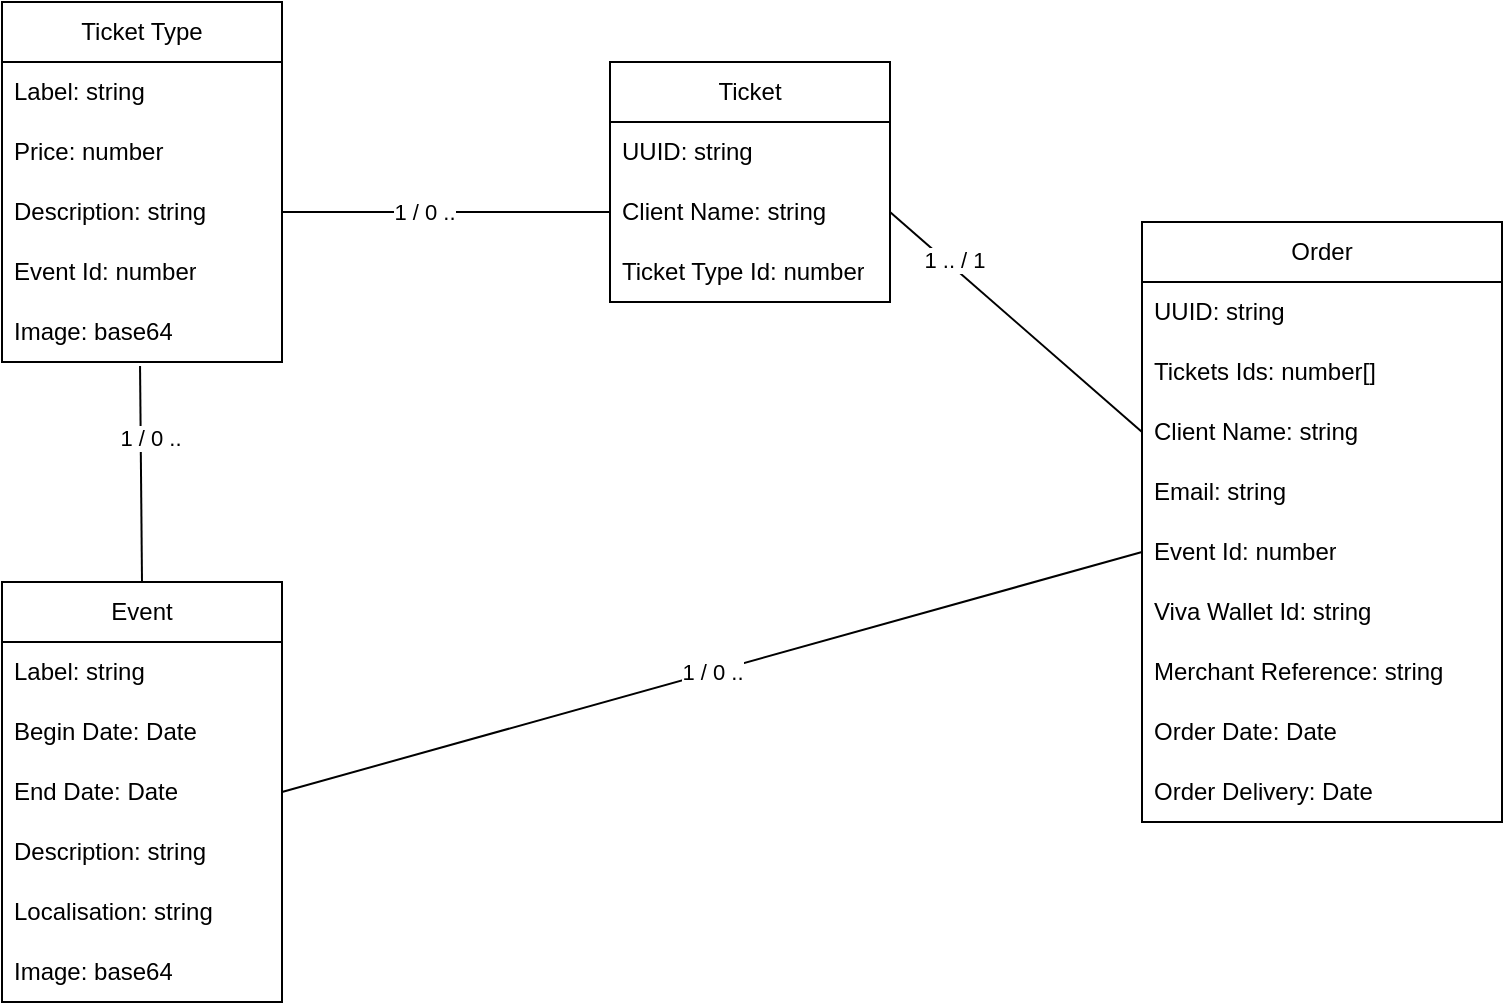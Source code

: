 <mxfile version="24.7.10">
  <diagram name="Page-1" id="ka3yXch_bAeg7ZDoTmhf">
    <mxGraphModel dx="1050" dy="538" grid="1" gridSize="10" guides="1" tooltips="1" connect="1" arrows="1" fold="1" page="1" pageScale="1" pageWidth="827" pageHeight="583" math="0" shadow="0">
      <root>
        <mxCell id="0" />
        <mxCell id="1" parent="0" />
        <mxCell id="qRublhJDjBj5OHdG_nAH-4" value="Ticket" style="swimlane;fontStyle=0;childLayout=stackLayout;horizontal=1;startSize=30;horizontalStack=0;resizeParent=1;resizeParentMax=0;resizeLast=0;collapsible=1;marginBottom=0;whiteSpace=wrap;html=1;" vertex="1" parent="1">
          <mxGeometry x="344" y="70" width="140" height="120" as="geometry" />
        </mxCell>
        <mxCell id="qRublhJDjBj5OHdG_nAH-5" value="UUID: string" style="text;strokeColor=none;fillColor=none;align=left;verticalAlign=middle;spacingLeft=4;spacingRight=4;overflow=hidden;points=[[0,0.5],[1,0.5]];portConstraint=eastwest;rotatable=0;whiteSpace=wrap;html=1;" vertex="1" parent="qRublhJDjBj5OHdG_nAH-4">
          <mxGeometry y="30" width="140" height="30" as="geometry" />
        </mxCell>
        <mxCell id="qRublhJDjBj5OHdG_nAH-6" value="Client Name: string" style="text;strokeColor=none;fillColor=none;align=left;verticalAlign=middle;spacingLeft=4;spacingRight=4;overflow=hidden;points=[[0,0.5],[1,0.5]];portConstraint=eastwest;rotatable=0;whiteSpace=wrap;html=1;" vertex="1" parent="qRublhJDjBj5OHdG_nAH-4">
          <mxGeometry y="60" width="140" height="30" as="geometry" />
        </mxCell>
        <mxCell id="qRublhJDjBj5OHdG_nAH-7" value="Ticket Type Id: number" style="text;strokeColor=none;fillColor=none;align=left;verticalAlign=middle;spacingLeft=4;spacingRight=4;overflow=hidden;points=[[0,0.5],[1,0.5]];portConstraint=eastwest;rotatable=0;whiteSpace=wrap;html=1;" vertex="1" parent="qRublhJDjBj5OHdG_nAH-4">
          <mxGeometry y="90" width="140" height="30" as="geometry" />
        </mxCell>
        <mxCell id="qRublhJDjBj5OHdG_nAH-9" value="Ticket Type" style="swimlane;fontStyle=0;childLayout=stackLayout;horizontal=1;startSize=30;horizontalStack=0;resizeParent=1;resizeParentMax=0;resizeLast=0;collapsible=1;marginBottom=0;whiteSpace=wrap;html=1;" vertex="1" parent="1">
          <mxGeometry x="40" y="40" width="140" height="180" as="geometry" />
        </mxCell>
        <mxCell id="qRublhJDjBj5OHdG_nAH-10" value="Label: string" style="text;strokeColor=none;fillColor=none;align=left;verticalAlign=middle;spacingLeft=4;spacingRight=4;overflow=hidden;points=[[0,0.5],[1,0.5]];portConstraint=eastwest;rotatable=0;whiteSpace=wrap;html=1;" vertex="1" parent="qRublhJDjBj5OHdG_nAH-9">
          <mxGeometry y="30" width="140" height="30" as="geometry" />
        </mxCell>
        <mxCell id="qRublhJDjBj5OHdG_nAH-11" value="Price: number" style="text;strokeColor=none;fillColor=none;align=left;verticalAlign=middle;spacingLeft=4;spacingRight=4;overflow=hidden;points=[[0,0.5],[1,0.5]];portConstraint=eastwest;rotatable=0;whiteSpace=wrap;html=1;" vertex="1" parent="qRublhJDjBj5OHdG_nAH-9">
          <mxGeometry y="60" width="140" height="30" as="geometry" />
        </mxCell>
        <mxCell id="qRublhJDjBj5OHdG_nAH-12" value="Description: string" style="text;strokeColor=none;fillColor=none;align=left;verticalAlign=middle;spacingLeft=4;spacingRight=4;overflow=hidden;points=[[0,0.5],[1,0.5]];portConstraint=eastwest;rotatable=0;whiteSpace=wrap;html=1;" vertex="1" parent="qRublhJDjBj5OHdG_nAH-9">
          <mxGeometry y="90" width="140" height="30" as="geometry" />
        </mxCell>
        <mxCell id="qRublhJDjBj5OHdG_nAH-13" value="&lt;div&gt;Event Id: number&lt;/div&gt;" style="text;strokeColor=none;fillColor=none;align=left;verticalAlign=middle;spacingLeft=4;spacingRight=4;overflow=hidden;points=[[0,0.5],[1,0.5]];portConstraint=eastwest;rotatable=0;whiteSpace=wrap;html=1;" vertex="1" parent="qRublhJDjBj5OHdG_nAH-9">
          <mxGeometry y="120" width="140" height="30" as="geometry" />
        </mxCell>
        <mxCell id="qRublhJDjBj5OHdG_nAH-20" value="Image: base64" style="text;strokeColor=none;fillColor=none;align=left;verticalAlign=middle;spacingLeft=4;spacingRight=4;overflow=hidden;points=[[0,0.5],[1,0.5]];portConstraint=eastwest;rotatable=0;whiteSpace=wrap;html=1;" vertex="1" parent="qRublhJDjBj5OHdG_nAH-9">
          <mxGeometry y="150" width="140" height="30" as="geometry" />
        </mxCell>
        <mxCell id="qRublhJDjBj5OHdG_nAH-14" value="Event" style="swimlane;fontStyle=0;childLayout=stackLayout;horizontal=1;startSize=30;horizontalStack=0;resizeParent=1;resizeParentMax=0;resizeLast=0;collapsible=1;marginBottom=0;whiteSpace=wrap;html=1;" vertex="1" parent="1">
          <mxGeometry x="40" y="330" width="140" height="210" as="geometry" />
        </mxCell>
        <mxCell id="qRublhJDjBj5OHdG_nAH-15" value="Label: string" style="text;strokeColor=none;fillColor=none;align=left;verticalAlign=middle;spacingLeft=4;spacingRight=4;overflow=hidden;points=[[0,0.5],[1,0.5]];portConstraint=eastwest;rotatable=0;whiteSpace=wrap;html=1;" vertex="1" parent="qRublhJDjBj5OHdG_nAH-14">
          <mxGeometry y="30" width="140" height="30" as="geometry" />
        </mxCell>
        <mxCell id="qRublhJDjBj5OHdG_nAH-16" value="Begin Date: Date" style="text;strokeColor=none;fillColor=none;align=left;verticalAlign=middle;spacingLeft=4;spacingRight=4;overflow=hidden;points=[[0,0.5],[1,0.5]];portConstraint=eastwest;rotatable=0;whiteSpace=wrap;html=1;" vertex="1" parent="qRublhJDjBj5OHdG_nAH-14">
          <mxGeometry y="60" width="140" height="30" as="geometry" />
        </mxCell>
        <mxCell id="qRublhJDjBj5OHdG_nAH-17" value="End Date: Date" style="text;strokeColor=none;fillColor=none;align=left;verticalAlign=middle;spacingLeft=4;spacingRight=4;overflow=hidden;points=[[0,0.5],[1,0.5]];portConstraint=eastwest;rotatable=0;whiteSpace=wrap;html=1;" vertex="1" parent="qRublhJDjBj5OHdG_nAH-14">
          <mxGeometry y="90" width="140" height="30" as="geometry" />
        </mxCell>
        <mxCell id="qRublhJDjBj5OHdG_nAH-18" value="Description: string" style="text;strokeColor=none;fillColor=none;align=left;verticalAlign=middle;spacingLeft=4;spacingRight=4;overflow=hidden;points=[[0,0.5],[1,0.5]];portConstraint=eastwest;rotatable=0;whiteSpace=wrap;html=1;" vertex="1" parent="qRublhJDjBj5OHdG_nAH-14">
          <mxGeometry y="120" width="140" height="30" as="geometry" />
        </mxCell>
        <mxCell id="qRublhJDjBj5OHdG_nAH-19" value="Localisation: string" style="text;strokeColor=none;fillColor=none;align=left;verticalAlign=middle;spacingLeft=4;spacingRight=4;overflow=hidden;points=[[0,0.5],[1,0.5]];portConstraint=eastwest;rotatable=0;whiteSpace=wrap;html=1;" vertex="1" parent="qRublhJDjBj5OHdG_nAH-14">
          <mxGeometry y="150" width="140" height="30" as="geometry" />
        </mxCell>
        <mxCell id="qRublhJDjBj5OHdG_nAH-31" value="Image: base64" style="text;strokeColor=none;fillColor=none;align=left;verticalAlign=middle;spacingLeft=4;spacingRight=4;overflow=hidden;points=[[0,0.5],[1,0.5]];portConstraint=eastwest;rotatable=0;whiteSpace=wrap;html=1;" vertex="1" parent="qRublhJDjBj5OHdG_nAH-14">
          <mxGeometry y="180" width="140" height="30" as="geometry" />
        </mxCell>
        <mxCell id="qRublhJDjBj5OHdG_nAH-21" value="Order" style="swimlane;fontStyle=0;childLayout=stackLayout;horizontal=1;startSize=30;horizontalStack=0;resizeParent=1;resizeParentMax=0;resizeLast=0;collapsible=1;marginBottom=0;whiteSpace=wrap;html=1;" vertex="1" parent="1">
          <mxGeometry x="610" y="150" width="180" height="300" as="geometry" />
        </mxCell>
        <mxCell id="qRublhJDjBj5OHdG_nAH-22" value="UUID: string" style="text;strokeColor=none;fillColor=none;align=left;verticalAlign=middle;spacingLeft=4;spacingRight=4;overflow=hidden;points=[[0,0.5],[1,0.5]];portConstraint=eastwest;rotatable=0;whiteSpace=wrap;html=1;" vertex="1" parent="qRublhJDjBj5OHdG_nAH-21">
          <mxGeometry y="30" width="180" height="30" as="geometry" />
        </mxCell>
        <mxCell id="qRublhJDjBj5OHdG_nAH-23" value="Tickets Ids: number[]" style="text;strokeColor=none;fillColor=none;align=left;verticalAlign=middle;spacingLeft=4;spacingRight=4;overflow=hidden;points=[[0,0.5],[1,0.5]];portConstraint=eastwest;rotatable=0;whiteSpace=wrap;html=1;" vertex="1" parent="qRublhJDjBj5OHdG_nAH-21">
          <mxGeometry y="60" width="180" height="30" as="geometry" />
        </mxCell>
        <mxCell id="qRublhJDjBj5OHdG_nAH-24" value="Client Name: string" style="text;strokeColor=none;fillColor=none;align=left;verticalAlign=middle;spacingLeft=4;spacingRight=4;overflow=hidden;points=[[0,0.5],[1,0.5]];portConstraint=eastwest;rotatable=0;whiteSpace=wrap;html=1;" vertex="1" parent="qRublhJDjBj5OHdG_nAH-21">
          <mxGeometry y="90" width="180" height="30" as="geometry" />
        </mxCell>
        <mxCell id="qRublhJDjBj5OHdG_nAH-25" value="Email: string" style="text;strokeColor=none;fillColor=none;align=left;verticalAlign=middle;spacingLeft=4;spacingRight=4;overflow=hidden;points=[[0,0.5],[1,0.5]];portConstraint=eastwest;rotatable=0;whiteSpace=wrap;html=1;" vertex="1" parent="qRublhJDjBj5OHdG_nAH-21">
          <mxGeometry y="120" width="180" height="30" as="geometry" />
        </mxCell>
        <mxCell id="qRublhJDjBj5OHdG_nAH-26" value="Event Id: number" style="text;strokeColor=none;fillColor=none;align=left;verticalAlign=middle;spacingLeft=4;spacingRight=4;overflow=hidden;points=[[0,0.5],[1,0.5]];portConstraint=eastwest;rotatable=0;whiteSpace=wrap;html=1;" vertex="1" parent="qRublhJDjBj5OHdG_nAH-21">
          <mxGeometry y="150" width="180" height="30" as="geometry" />
        </mxCell>
        <mxCell id="qRublhJDjBj5OHdG_nAH-27" value="Viva Wallet Id: string" style="text;strokeColor=none;fillColor=none;align=left;verticalAlign=middle;spacingLeft=4;spacingRight=4;overflow=hidden;points=[[0,0.5],[1,0.5]];portConstraint=eastwest;rotatable=0;whiteSpace=wrap;html=1;" vertex="1" parent="qRublhJDjBj5OHdG_nAH-21">
          <mxGeometry y="180" width="180" height="30" as="geometry" />
        </mxCell>
        <mxCell id="qRublhJDjBj5OHdG_nAH-28" value="&lt;div&gt;Merchant Reference: string&lt;/div&gt;" style="text;strokeColor=none;fillColor=none;align=left;verticalAlign=middle;spacingLeft=4;spacingRight=4;overflow=hidden;points=[[0,0.5],[1,0.5]];portConstraint=eastwest;rotatable=0;whiteSpace=wrap;html=1;" vertex="1" parent="qRublhJDjBj5OHdG_nAH-21">
          <mxGeometry y="210" width="180" height="30" as="geometry" />
        </mxCell>
        <mxCell id="qRublhJDjBj5OHdG_nAH-29" value="&lt;div&gt;Order Date: Date&lt;/div&gt;" style="text;strokeColor=none;fillColor=none;align=left;verticalAlign=middle;spacingLeft=4;spacingRight=4;overflow=hidden;points=[[0,0.5],[1,0.5]];portConstraint=eastwest;rotatable=0;whiteSpace=wrap;html=1;" vertex="1" parent="qRublhJDjBj5OHdG_nAH-21">
          <mxGeometry y="240" width="180" height="30" as="geometry" />
        </mxCell>
        <mxCell id="qRublhJDjBj5OHdG_nAH-30" value="Order Delivery: Date" style="text;strokeColor=none;fillColor=none;align=left;verticalAlign=middle;spacingLeft=4;spacingRight=4;overflow=hidden;points=[[0,0.5],[1,0.5]];portConstraint=eastwest;rotatable=0;whiteSpace=wrap;html=1;" vertex="1" parent="qRublhJDjBj5OHdG_nAH-21">
          <mxGeometry y="270" width="180" height="30" as="geometry" />
        </mxCell>
        <mxCell id="qRublhJDjBj5OHdG_nAH-32" value="" style="endArrow=none;html=1;rounded=0;exitX=0.5;exitY=0;exitDx=0;exitDy=0;entryX=0.493;entryY=1.067;entryDx=0;entryDy=0;entryPerimeter=0;" edge="1" parent="1" source="qRublhJDjBj5OHdG_nAH-14" target="qRublhJDjBj5OHdG_nAH-20">
          <mxGeometry width="50" height="50" relative="1" as="geometry">
            <mxPoint x="390" y="300" as="sourcePoint" />
            <mxPoint x="440" y="250" as="targetPoint" />
          </mxGeometry>
        </mxCell>
        <mxCell id="qRublhJDjBj5OHdG_nAH-36" value="1 / 0 .." style="edgeLabel;html=1;align=center;verticalAlign=middle;resizable=0;points=[];" vertex="1" connectable="0" parent="qRublhJDjBj5OHdG_nAH-32">
          <mxGeometry x="0.333" y="-4" relative="1" as="geometry">
            <mxPoint as="offset" />
          </mxGeometry>
        </mxCell>
        <mxCell id="qRublhJDjBj5OHdG_nAH-33" value="" style="endArrow=none;html=1;rounded=0;exitX=1;exitY=0.5;exitDx=0;exitDy=0;entryX=0;entryY=0.5;entryDx=0;entryDy=0;" edge="1" parent="1" source="qRublhJDjBj5OHdG_nAH-12" target="qRublhJDjBj5OHdG_nAH-6">
          <mxGeometry width="50" height="50" relative="1" as="geometry">
            <mxPoint x="390" y="300" as="sourcePoint" />
            <mxPoint x="440" y="250" as="targetPoint" />
          </mxGeometry>
        </mxCell>
        <mxCell id="qRublhJDjBj5OHdG_nAH-43" value="1 / 0 .." style="edgeLabel;html=1;align=center;verticalAlign=middle;resizable=0;points=[];" vertex="1" connectable="0" parent="qRublhJDjBj5OHdG_nAH-33">
          <mxGeometry x="-0.135" relative="1" as="geometry">
            <mxPoint as="offset" />
          </mxGeometry>
        </mxCell>
        <mxCell id="qRublhJDjBj5OHdG_nAH-34" value="" style="endArrow=none;html=1;rounded=0;exitX=0;exitY=0.5;exitDx=0;exitDy=0;entryX=1;entryY=0.5;entryDx=0;entryDy=0;" edge="1" parent="1" source="qRublhJDjBj5OHdG_nAH-24" target="qRublhJDjBj5OHdG_nAH-6">
          <mxGeometry width="50" height="50" relative="1" as="geometry">
            <mxPoint x="390" y="300" as="sourcePoint" />
            <mxPoint x="490" y="180" as="targetPoint" />
          </mxGeometry>
        </mxCell>
        <mxCell id="qRublhJDjBj5OHdG_nAH-44" value="1 .. / 1" style="edgeLabel;html=1;align=center;verticalAlign=middle;resizable=0;points=[];" vertex="1" connectable="0" parent="qRublhJDjBj5OHdG_nAH-34">
          <mxGeometry x="0.531" y="-3" relative="1" as="geometry">
            <mxPoint as="offset" />
          </mxGeometry>
        </mxCell>
        <mxCell id="qRublhJDjBj5OHdG_nAH-35" value="1 / 0 .." style="endArrow=none;html=1;rounded=0;exitX=1;exitY=0.5;exitDx=0;exitDy=0;entryX=0;entryY=0.5;entryDx=0;entryDy=0;" edge="1" parent="1" source="qRublhJDjBj5OHdG_nAH-17" target="qRublhJDjBj5OHdG_nAH-26">
          <mxGeometry width="50" height="50" relative="1" as="geometry">
            <mxPoint x="390" y="330" as="sourcePoint" />
            <mxPoint x="440" y="280" as="targetPoint" />
          </mxGeometry>
        </mxCell>
      </root>
    </mxGraphModel>
  </diagram>
</mxfile>
